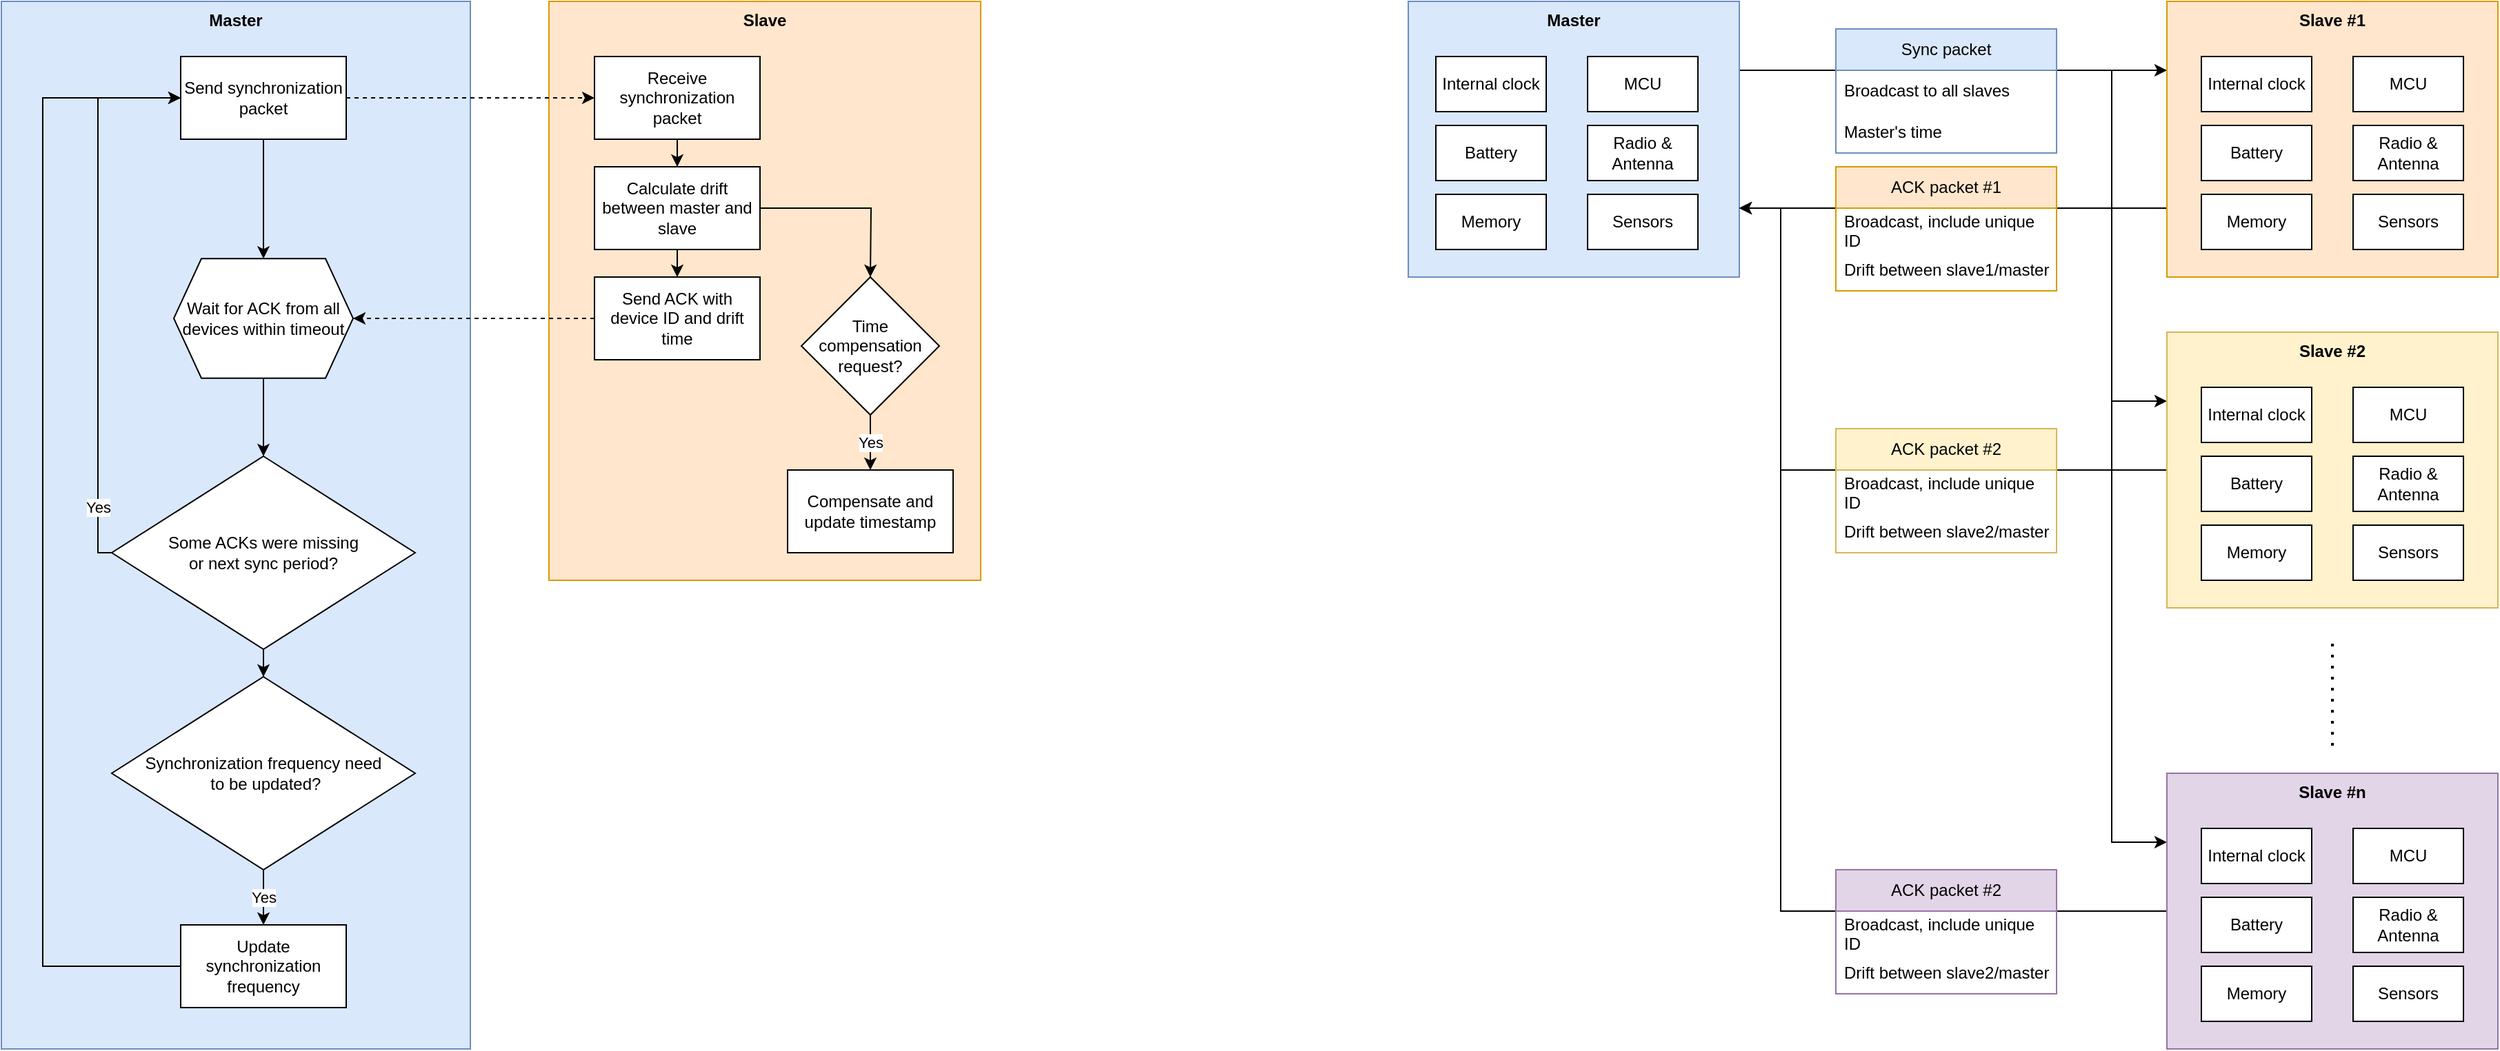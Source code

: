 <mxfile version="24.0.7" type="github">
  <diagram name="Page-1" id="cWuuQYQZYm9ZWQwMvc-e">
    <mxGraphModel dx="2261" dy="866" grid="1" gridSize="10" guides="1" tooltips="1" connect="1" arrows="1" fold="1" page="1" pageScale="1" pageWidth="827" pageHeight="1169" math="0" shadow="0">
      <root>
        <mxCell id="0" />
        <mxCell id="1" parent="0" />
        <mxCell id="JCuNfdr7_ttBMO_Hbykj-89" value="Slave" style="rounded=0;whiteSpace=wrap;html=1;verticalAlign=top;fillColor=#ffe6cc;strokeColor=#d79b00;fontStyle=1" vertex="1" parent="1">
          <mxGeometry x="-413" y="80" width="313" height="420" as="geometry" />
        </mxCell>
        <mxCell id="JCuNfdr7_ttBMO_Hbykj-32" value="Master" style="rounded=0;whiteSpace=wrap;html=1;fillColor=#dae8fc;verticalAlign=top;fontStyle=1;strokeColor=#6c8ebf;" vertex="1" parent="1">
          <mxGeometry x="-810" y="80" width="340" height="760" as="geometry" />
        </mxCell>
        <mxCell id="JCuNfdr7_ttBMO_Hbykj-35" style="edgeStyle=orthogonalEdgeStyle;rounded=0;orthogonalLoop=1;jettySize=auto;html=1;exitX=1;exitY=0.25;exitDx=0;exitDy=0;entryX=0;entryY=0.25;entryDx=0;entryDy=0;" edge="1" parent="1" source="JCuNfdr7_ttBMO_Hbykj-1" target="JCuNfdr7_ttBMO_Hbykj-2">
          <mxGeometry relative="1" as="geometry" />
        </mxCell>
        <mxCell id="JCuNfdr7_ttBMO_Hbykj-65" style="edgeStyle=orthogonalEdgeStyle;rounded=0;orthogonalLoop=1;jettySize=auto;html=1;exitX=1;exitY=0.25;exitDx=0;exitDy=0;entryX=0;entryY=0.25;entryDx=0;entryDy=0;" edge="1" parent="1" source="JCuNfdr7_ttBMO_Hbykj-1" target="JCuNfdr7_ttBMO_Hbykj-49">
          <mxGeometry relative="1" as="geometry">
            <Array as="points">
              <mxPoint x="720" y="130" />
              <mxPoint x="720" y="370" />
            </Array>
          </mxGeometry>
        </mxCell>
        <mxCell id="JCuNfdr7_ttBMO_Hbykj-74" style="edgeStyle=orthogonalEdgeStyle;rounded=0;orthogonalLoop=1;jettySize=auto;html=1;exitX=1;exitY=0.25;exitDx=0;exitDy=0;entryX=0;entryY=0.25;entryDx=0;entryDy=0;" edge="1" parent="1" source="JCuNfdr7_ttBMO_Hbykj-1" target="JCuNfdr7_ttBMO_Hbykj-67">
          <mxGeometry relative="1" as="geometry">
            <mxPoint x="690" y="680" as="targetPoint" />
            <Array as="points">
              <mxPoint x="720" y="130" />
              <mxPoint x="720" y="690" />
            </Array>
          </mxGeometry>
        </mxCell>
        <mxCell id="JCuNfdr7_ttBMO_Hbykj-1" value="Master" style="rounded=0;whiteSpace=wrap;html=1;verticalAlign=top;fillColor=#dae8fc;strokeColor=#6c8ebf;fontStyle=1" vertex="1" parent="1">
          <mxGeometry x="210" y="80" width="240" height="200" as="geometry" />
        </mxCell>
        <mxCell id="JCuNfdr7_ttBMO_Hbykj-34" style="edgeStyle=orthogonalEdgeStyle;rounded=0;orthogonalLoop=1;jettySize=auto;html=1;exitX=0;exitY=0.75;exitDx=0;exitDy=0;entryX=1;entryY=0.75;entryDx=0;entryDy=0;" edge="1" parent="1" source="JCuNfdr7_ttBMO_Hbykj-2" target="JCuNfdr7_ttBMO_Hbykj-1">
          <mxGeometry relative="1" as="geometry" />
        </mxCell>
        <mxCell id="JCuNfdr7_ttBMO_Hbykj-2" value="Slave #1" style="rounded=0;whiteSpace=wrap;html=1;verticalAlign=top;fillColor=#ffe6cc;strokeColor=#d79b00;fontStyle=1" vertex="1" parent="1">
          <mxGeometry x="760" y="80" width="240" height="200" as="geometry" />
        </mxCell>
        <mxCell id="JCuNfdr7_ttBMO_Hbykj-7" value="Sync packet" style="swimlane;fontStyle=0;childLayout=stackLayout;horizontal=1;startSize=30;horizontalStack=0;resizeParent=1;resizeParentMax=0;resizeLast=0;collapsible=1;marginBottom=0;whiteSpace=wrap;html=1;fillColor=#dae8fc;strokeColor=#6c8ebf;" vertex="1" parent="1">
          <mxGeometry x="520" y="100" width="160" height="90" as="geometry" />
        </mxCell>
        <mxCell id="JCuNfdr7_ttBMO_Hbykj-8" value="Broadcast to all slaves" style="text;strokeColor=none;fillColor=none;align=left;verticalAlign=middle;spacingLeft=4;spacingRight=4;overflow=hidden;points=[[0,0.5],[1,0.5]];portConstraint=eastwest;rotatable=0;whiteSpace=wrap;html=1;" vertex="1" parent="JCuNfdr7_ttBMO_Hbykj-7">
          <mxGeometry y="30" width="160" height="30" as="geometry" />
        </mxCell>
        <mxCell id="JCuNfdr7_ttBMO_Hbykj-9" value="Master&#39;s time" style="text;strokeColor=none;fillColor=none;align=left;verticalAlign=middle;spacingLeft=4;spacingRight=4;overflow=hidden;points=[[0,0.5],[1,0.5]];portConstraint=eastwest;rotatable=0;whiteSpace=wrap;html=1;" vertex="1" parent="JCuNfdr7_ttBMO_Hbykj-7">
          <mxGeometry y="60" width="160" height="30" as="geometry" />
        </mxCell>
        <mxCell id="JCuNfdr7_ttBMO_Hbykj-12" value="ACK packet #1" style="swimlane;fontStyle=0;childLayout=stackLayout;horizontal=1;startSize=30;horizontalStack=0;resizeParent=1;resizeParentMax=0;resizeLast=0;collapsible=1;marginBottom=0;whiteSpace=wrap;html=1;fillColor=#ffe6cc;strokeColor=#d79b00;" vertex="1" parent="1">
          <mxGeometry x="520" y="200" width="160" height="90" as="geometry" />
        </mxCell>
        <mxCell id="JCuNfdr7_ttBMO_Hbykj-13" value="Broadcast, include unique ID" style="text;strokeColor=none;fillColor=none;align=left;verticalAlign=middle;spacingLeft=4;spacingRight=4;overflow=hidden;points=[[0,0.5],[1,0.5]];portConstraint=eastwest;rotatable=0;whiteSpace=wrap;html=1;" vertex="1" parent="JCuNfdr7_ttBMO_Hbykj-12">
          <mxGeometry y="30" width="160" height="30" as="geometry" />
        </mxCell>
        <mxCell id="JCuNfdr7_ttBMO_Hbykj-14" value="Drift between slave1/master" style="text;strokeColor=none;fillColor=none;align=left;verticalAlign=middle;spacingLeft=4;spacingRight=4;overflow=hidden;points=[[0,0.5],[1,0.5]];portConstraint=eastwest;rotatable=0;whiteSpace=wrap;html=1;" vertex="1" parent="JCuNfdr7_ttBMO_Hbykj-12">
          <mxGeometry y="60" width="160" height="30" as="geometry" />
        </mxCell>
        <mxCell id="JCuNfdr7_ttBMO_Hbykj-16" style="edgeStyle=orthogonalEdgeStyle;rounded=0;orthogonalLoop=1;jettySize=auto;html=1;entryX=0;entryY=0.5;entryDx=0;entryDy=0;dashed=1;" edge="1" parent="1" source="JCuNfdr7_ttBMO_Hbykj-15" target="JCuNfdr7_ttBMO_Hbykj-17">
          <mxGeometry relative="1" as="geometry">
            <mxPoint x="-380" y="150" as="targetPoint" />
          </mxGeometry>
        </mxCell>
        <mxCell id="JCuNfdr7_ttBMO_Hbykj-21" value="" style="edgeStyle=orthogonalEdgeStyle;rounded=0;orthogonalLoop=1;jettySize=auto;html=1;" edge="1" parent="1" source="JCuNfdr7_ttBMO_Hbykj-15" target="JCuNfdr7_ttBMO_Hbykj-20">
          <mxGeometry relative="1" as="geometry" />
        </mxCell>
        <mxCell id="JCuNfdr7_ttBMO_Hbykj-15" value="Send synchronization packet" style="rounded=0;whiteSpace=wrap;html=1;" vertex="1" parent="1">
          <mxGeometry x="-680" y="120" width="120" height="60" as="geometry" />
        </mxCell>
        <mxCell id="JCuNfdr7_ttBMO_Hbykj-19" value="" style="edgeStyle=orthogonalEdgeStyle;rounded=0;orthogonalLoop=1;jettySize=auto;html=1;" edge="1" parent="1" source="JCuNfdr7_ttBMO_Hbykj-17" target="JCuNfdr7_ttBMO_Hbykj-18">
          <mxGeometry relative="1" as="geometry" />
        </mxCell>
        <mxCell id="JCuNfdr7_ttBMO_Hbykj-17" value="Receive synchronization packet" style="rounded=0;whiteSpace=wrap;html=1;" vertex="1" parent="1">
          <mxGeometry x="-380" y="120" width="120" height="60" as="geometry" />
        </mxCell>
        <mxCell id="JCuNfdr7_ttBMO_Hbykj-23" value="" style="edgeStyle=orthogonalEdgeStyle;rounded=0;orthogonalLoop=1;jettySize=auto;html=1;" edge="1" parent="1" source="JCuNfdr7_ttBMO_Hbykj-18" target="JCuNfdr7_ttBMO_Hbykj-22">
          <mxGeometry relative="1" as="geometry" />
        </mxCell>
        <mxCell id="JCuNfdr7_ttBMO_Hbykj-80" value="" style="edgeStyle=orthogonalEdgeStyle;rounded=0;orthogonalLoop=1;jettySize=auto;html=1;" edge="1" parent="1" source="JCuNfdr7_ttBMO_Hbykj-18">
          <mxGeometry relative="1" as="geometry">
            <mxPoint x="-180" y="280.0" as="targetPoint" />
          </mxGeometry>
        </mxCell>
        <mxCell id="JCuNfdr7_ttBMO_Hbykj-18" value="Calculate drift between master and slave" style="whiteSpace=wrap;html=1;rounded=0;" vertex="1" parent="1">
          <mxGeometry x="-380" y="200" width="120" height="60" as="geometry" />
        </mxCell>
        <mxCell id="JCuNfdr7_ttBMO_Hbykj-26" value="" style="edgeStyle=orthogonalEdgeStyle;rounded=0;orthogonalLoop=1;jettySize=auto;html=1;" edge="1" parent="1" source="JCuNfdr7_ttBMO_Hbykj-20" target="JCuNfdr7_ttBMO_Hbykj-25">
          <mxGeometry relative="1" as="geometry" />
        </mxCell>
        <mxCell id="JCuNfdr7_ttBMO_Hbykj-20" value="Wait for ACK from all devices within timeout" style="shape=hexagon;perimeter=hexagonPerimeter2;whiteSpace=wrap;html=1;fixedSize=1;rounded=0;" vertex="1" parent="1">
          <mxGeometry x="-685" y="266.66" width="130" height="86.67" as="geometry" />
        </mxCell>
        <mxCell id="JCuNfdr7_ttBMO_Hbykj-24" style="edgeStyle=orthogonalEdgeStyle;rounded=0;orthogonalLoop=1;jettySize=auto;html=1;exitX=0;exitY=0.5;exitDx=0;exitDy=0;entryX=1;entryY=0.5;entryDx=0;entryDy=0;dashed=1;" edge="1" parent="1" source="JCuNfdr7_ttBMO_Hbykj-22" target="JCuNfdr7_ttBMO_Hbykj-20">
          <mxGeometry relative="1" as="geometry" />
        </mxCell>
        <mxCell id="JCuNfdr7_ttBMO_Hbykj-22" value="Send ACK with device ID and drift time" style="whiteSpace=wrap;html=1;rounded=0;" vertex="1" parent="1">
          <mxGeometry x="-380" y="280" width="120" height="60" as="geometry" />
        </mxCell>
        <mxCell id="JCuNfdr7_ttBMO_Hbykj-28" style="edgeStyle=orthogonalEdgeStyle;rounded=0;orthogonalLoop=1;jettySize=auto;html=1;exitX=0;exitY=0.5;exitDx=0;exitDy=0;entryX=0;entryY=0.5;entryDx=0;entryDy=0;" edge="1" parent="1" source="JCuNfdr7_ttBMO_Hbykj-25" target="JCuNfdr7_ttBMO_Hbykj-15">
          <mxGeometry relative="1" as="geometry">
            <Array as="points">
              <mxPoint x="-730" y="480" />
              <mxPoint x="-740" y="480" />
              <mxPoint x="-740" y="150" />
            </Array>
          </mxGeometry>
        </mxCell>
        <mxCell id="JCuNfdr7_ttBMO_Hbykj-29" value="Yes" style="edgeLabel;html=1;align=center;verticalAlign=middle;resizable=0;points=[];" vertex="1" connectable="0" parent="JCuNfdr7_ttBMO_Hbykj-28">
          <mxGeometry x="0.16" relative="1" as="geometry">
            <mxPoint y="189" as="offset" />
          </mxGeometry>
        </mxCell>
        <mxCell id="JCuNfdr7_ttBMO_Hbykj-85" value="" style="edgeStyle=orthogonalEdgeStyle;rounded=0;orthogonalLoop=1;jettySize=auto;html=1;" edge="1" parent="1" source="JCuNfdr7_ttBMO_Hbykj-25" target="JCuNfdr7_ttBMO_Hbykj-84">
          <mxGeometry relative="1" as="geometry" />
        </mxCell>
        <mxCell id="JCuNfdr7_ttBMO_Hbykj-25" value="Some ACKs were missing&lt;div&gt;or next sync period?&lt;/div&gt;" style="rhombus;whiteSpace=wrap;html=1;rounded=0;" vertex="1" parent="1">
          <mxGeometry x="-730" y="410" width="220" height="140" as="geometry" />
        </mxCell>
        <mxCell id="JCuNfdr7_ttBMO_Hbykj-36" value="MCU" style="rounded=0;whiteSpace=wrap;html=1;" vertex="1" parent="1">
          <mxGeometry x="340" y="120" width="80" height="40" as="geometry" />
        </mxCell>
        <mxCell id="JCuNfdr7_ttBMO_Hbykj-37" value="Radio &amp;amp; Antenna" style="rounded=0;whiteSpace=wrap;html=1;" vertex="1" parent="1">
          <mxGeometry x="340" y="170" width="80" height="40" as="geometry" />
        </mxCell>
        <mxCell id="JCuNfdr7_ttBMO_Hbykj-38" value="Sensors" style="rounded=0;whiteSpace=wrap;html=1;" vertex="1" parent="1">
          <mxGeometry x="340" y="220" width="80" height="40" as="geometry" />
        </mxCell>
        <mxCell id="JCuNfdr7_ttBMO_Hbykj-39" value="Internal clock" style="rounded=0;whiteSpace=wrap;html=1;" vertex="1" parent="1">
          <mxGeometry x="230" y="120" width="80" height="40" as="geometry" />
        </mxCell>
        <mxCell id="JCuNfdr7_ttBMO_Hbykj-41" value="Battery" style="rounded=0;whiteSpace=wrap;html=1;" vertex="1" parent="1">
          <mxGeometry x="230" y="170" width="80" height="40" as="geometry" />
        </mxCell>
        <mxCell id="JCuNfdr7_ttBMO_Hbykj-42" value="Memory" style="rounded=0;whiteSpace=wrap;html=1;" vertex="1" parent="1">
          <mxGeometry x="230" y="220" width="80" height="40" as="geometry" />
        </mxCell>
        <mxCell id="JCuNfdr7_ttBMO_Hbykj-43" value="MCU" style="rounded=0;whiteSpace=wrap;html=1;" vertex="1" parent="1">
          <mxGeometry x="895" y="120" width="80" height="40" as="geometry" />
        </mxCell>
        <mxCell id="JCuNfdr7_ttBMO_Hbykj-44" value="Radio &amp;amp; Antenna" style="rounded=0;whiteSpace=wrap;html=1;" vertex="1" parent="1">
          <mxGeometry x="895" y="170" width="80" height="40" as="geometry" />
        </mxCell>
        <mxCell id="JCuNfdr7_ttBMO_Hbykj-45" value="Sensors" style="rounded=0;whiteSpace=wrap;html=1;" vertex="1" parent="1">
          <mxGeometry x="895" y="220" width="80" height="40" as="geometry" />
        </mxCell>
        <mxCell id="JCuNfdr7_ttBMO_Hbykj-46" value="Internal clock" style="rounded=0;whiteSpace=wrap;html=1;" vertex="1" parent="1">
          <mxGeometry x="785" y="120" width="80" height="40" as="geometry" />
        </mxCell>
        <mxCell id="JCuNfdr7_ttBMO_Hbykj-47" value="Battery" style="rounded=0;whiteSpace=wrap;html=1;" vertex="1" parent="1">
          <mxGeometry x="785" y="170" width="80" height="40" as="geometry" />
        </mxCell>
        <mxCell id="JCuNfdr7_ttBMO_Hbykj-48" value="Memory" style="rounded=0;whiteSpace=wrap;html=1;" vertex="1" parent="1">
          <mxGeometry x="785" y="220" width="80" height="40" as="geometry" />
        </mxCell>
        <mxCell id="JCuNfdr7_ttBMO_Hbykj-64" style="edgeStyle=orthogonalEdgeStyle;rounded=0;orthogonalLoop=1;jettySize=auto;html=1;exitX=0;exitY=0.5;exitDx=0;exitDy=0;entryX=1;entryY=0.75;entryDx=0;entryDy=0;" edge="1" parent="1" source="JCuNfdr7_ttBMO_Hbykj-49" target="JCuNfdr7_ttBMO_Hbykj-1">
          <mxGeometry relative="1" as="geometry">
            <Array as="points">
              <mxPoint x="480" y="420" />
              <mxPoint x="480" y="230" />
            </Array>
          </mxGeometry>
        </mxCell>
        <mxCell id="JCuNfdr7_ttBMO_Hbykj-49" value="Slave #2" style="rounded=0;whiteSpace=wrap;html=1;verticalAlign=top;fillColor=#fff2cc;strokeColor=#d6b656;fontStyle=1" vertex="1" parent="1">
          <mxGeometry x="760" y="320" width="240" height="200" as="geometry" />
        </mxCell>
        <mxCell id="JCuNfdr7_ttBMO_Hbykj-53" value="ACK packet #2" style="swimlane;fontStyle=0;childLayout=stackLayout;horizontal=1;startSize=30;horizontalStack=0;resizeParent=1;resizeParentMax=0;resizeLast=0;collapsible=1;marginBottom=0;whiteSpace=wrap;html=1;fillColor=#fff2cc;strokeColor=#d6b656;" vertex="1" parent="1">
          <mxGeometry x="520" y="390" width="160" height="90" as="geometry" />
        </mxCell>
        <mxCell id="JCuNfdr7_ttBMO_Hbykj-54" value="Broadcast, include unique ID" style="text;strokeColor=none;fillColor=none;align=left;verticalAlign=middle;spacingLeft=4;spacingRight=4;overflow=hidden;points=[[0,0.5],[1,0.5]];portConstraint=eastwest;rotatable=0;whiteSpace=wrap;html=1;" vertex="1" parent="JCuNfdr7_ttBMO_Hbykj-53">
          <mxGeometry y="30" width="160" height="30" as="geometry" />
        </mxCell>
        <mxCell id="JCuNfdr7_ttBMO_Hbykj-55" value="Drift between slave2/master" style="text;strokeColor=none;fillColor=none;align=left;verticalAlign=middle;spacingLeft=4;spacingRight=4;overflow=hidden;points=[[0,0.5],[1,0.5]];portConstraint=eastwest;rotatable=0;whiteSpace=wrap;html=1;" vertex="1" parent="JCuNfdr7_ttBMO_Hbykj-53">
          <mxGeometry y="60" width="160" height="30" as="geometry" />
        </mxCell>
        <mxCell id="JCuNfdr7_ttBMO_Hbykj-56" value="MCU" style="rounded=0;whiteSpace=wrap;html=1;" vertex="1" parent="1">
          <mxGeometry x="895" y="360" width="80" height="40" as="geometry" />
        </mxCell>
        <mxCell id="JCuNfdr7_ttBMO_Hbykj-57" value="Radio &amp;amp; Antenna" style="rounded=0;whiteSpace=wrap;html=1;" vertex="1" parent="1">
          <mxGeometry x="895" y="410" width="80" height="40" as="geometry" />
        </mxCell>
        <mxCell id="JCuNfdr7_ttBMO_Hbykj-58" value="Sensors" style="rounded=0;whiteSpace=wrap;html=1;" vertex="1" parent="1">
          <mxGeometry x="895" y="460" width="80" height="40" as="geometry" />
        </mxCell>
        <mxCell id="JCuNfdr7_ttBMO_Hbykj-59" value="Internal clock" style="rounded=0;whiteSpace=wrap;html=1;" vertex="1" parent="1">
          <mxGeometry x="785" y="360" width="80" height="40" as="geometry" />
        </mxCell>
        <mxCell id="JCuNfdr7_ttBMO_Hbykj-60" value="Battery" style="rounded=0;whiteSpace=wrap;html=1;" vertex="1" parent="1">
          <mxGeometry x="785" y="410" width="80" height="40" as="geometry" />
        </mxCell>
        <mxCell id="JCuNfdr7_ttBMO_Hbykj-61" value="Memory" style="rounded=0;whiteSpace=wrap;html=1;" vertex="1" parent="1">
          <mxGeometry x="785" y="460" width="80" height="40" as="geometry" />
        </mxCell>
        <mxCell id="JCuNfdr7_ttBMO_Hbykj-66" value="" style="endArrow=none;dashed=1;html=1;dashPattern=1 3;strokeWidth=2;rounded=0;" edge="1" parent="1">
          <mxGeometry width="50" height="50" relative="1" as="geometry">
            <mxPoint x="880" y="620" as="sourcePoint" />
            <mxPoint x="880" y="540" as="targetPoint" />
          </mxGeometry>
        </mxCell>
        <mxCell id="JCuNfdr7_ttBMO_Hbykj-90" style="edgeStyle=orthogonalEdgeStyle;rounded=0;orthogonalLoop=1;jettySize=auto;html=1;exitX=0;exitY=0.5;exitDx=0;exitDy=0;entryX=1;entryY=0.75;entryDx=0;entryDy=0;" edge="1" parent="1" source="JCuNfdr7_ttBMO_Hbykj-67" target="JCuNfdr7_ttBMO_Hbykj-1">
          <mxGeometry relative="1" as="geometry">
            <Array as="points">
              <mxPoint x="480" y="740" />
              <mxPoint x="480" y="230" />
            </Array>
          </mxGeometry>
        </mxCell>
        <mxCell id="JCuNfdr7_ttBMO_Hbykj-67" value="Slave #n" style="rounded=0;whiteSpace=wrap;html=1;verticalAlign=top;fillColor=#e1d5e7;strokeColor=#9673a6;fontStyle=1" vertex="1" parent="1">
          <mxGeometry x="760" y="640" width="240" height="200" as="geometry" />
        </mxCell>
        <mxCell id="JCuNfdr7_ttBMO_Hbykj-68" value="MCU" style="rounded=0;whiteSpace=wrap;html=1;" vertex="1" parent="1">
          <mxGeometry x="895" y="680" width="80" height="40" as="geometry" />
        </mxCell>
        <mxCell id="JCuNfdr7_ttBMO_Hbykj-69" value="Radio &amp;amp; Antenna" style="rounded=0;whiteSpace=wrap;html=1;" vertex="1" parent="1">
          <mxGeometry x="895" y="730" width="80" height="40" as="geometry" />
        </mxCell>
        <mxCell id="JCuNfdr7_ttBMO_Hbykj-70" value="Sensors" style="rounded=0;whiteSpace=wrap;html=1;" vertex="1" parent="1">
          <mxGeometry x="895" y="780" width="80" height="40" as="geometry" />
        </mxCell>
        <mxCell id="JCuNfdr7_ttBMO_Hbykj-71" value="Internal clock" style="rounded=0;whiteSpace=wrap;html=1;" vertex="1" parent="1">
          <mxGeometry x="785" y="680" width="80" height="40" as="geometry" />
        </mxCell>
        <mxCell id="JCuNfdr7_ttBMO_Hbykj-72" value="Battery" style="rounded=0;whiteSpace=wrap;html=1;" vertex="1" parent="1">
          <mxGeometry x="785" y="730" width="80" height="40" as="geometry" />
        </mxCell>
        <mxCell id="JCuNfdr7_ttBMO_Hbykj-73" value="Memory" style="rounded=0;whiteSpace=wrap;html=1;" vertex="1" parent="1">
          <mxGeometry x="785" y="780" width="80" height="40" as="geometry" />
        </mxCell>
        <mxCell id="JCuNfdr7_ttBMO_Hbykj-75" value="ACK packet #2" style="swimlane;fontStyle=0;childLayout=stackLayout;horizontal=1;startSize=30;horizontalStack=0;resizeParent=1;resizeParentMax=0;resizeLast=0;collapsible=1;marginBottom=0;whiteSpace=wrap;html=1;fillColor=#e1d5e7;strokeColor=#9673a6;" vertex="1" parent="1">
          <mxGeometry x="520" y="710" width="160" height="90" as="geometry" />
        </mxCell>
        <mxCell id="JCuNfdr7_ttBMO_Hbykj-76" value="Broadcast, include unique ID" style="text;strokeColor=none;fillColor=none;align=left;verticalAlign=middle;spacingLeft=4;spacingRight=4;overflow=hidden;points=[[0,0.5],[1,0.5]];portConstraint=eastwest;rotatable=0;whiteSpace=wrap;html=1;" vertex="1" parent="JCuNfdr7_ttBMO_Hbykj-75">
          <mxGeometry y="30" width="160" height="30" as="geometry" />
        </mxCell>
        <mxCell id="JCuNfdr7_ttBMO_Hbykj-77" value="Drift between slave2/master" style="text;strokeColor=none;fillColor=none;align=left;verticalAlign=middle;spacingLeft=4;spacingRight=4;overflow=hidden;points=[[0,0.5],[1,0.5]];portConstraint=eastwest;rotatable=0;whiteSpace=wrap;html=1;" vertex="1" parent="JCuNfdr7_ttBMO_Hbykj-75">
          <mxGeometry y="60" width="160" height="30" as="geometry" />
        </mxCell>
        <mxCell id="JCuNfdr7_ttBMO_Hbykj-83" value="Yes" style="edgeStyle=orthogonalEdgeStyle;rounded=0;orthogonalLoop=1;jettySize=auto;html=1;" edge="1" parent="1" source="JCuNfdr7_ttBMO_Hbykj-81" target="JCuNfdr7_ttBMO_Hbykj-82">
          <mxGeometry relative="1" as="geometry" />
        </mxCell>
        <mxCell id="JCuNfdr7_ttBMO_Hbykj-81" value="Time compensation request?" style="rhombus;whiteSpace=wrap;html=1;" vertex="1" parent="1">
          <mxGeometry x="-230" y="280" width="100" height="100" as="geometry" />
        </mxCell>
        <mxCell id="JCuNfdr7_ttBMO_Hbykj-82" value="Compensate and update timestamp" style="whiteSpace=wrap;html=1;" vertex="1" parent="1">
          <mxGeometry x="-240" y="420" width="120" height="60" as="geometry" />
        </mxCell>
        <mxCell id="JCuNfdr7_ttBMO_Hbykj-87" value="Yes" style="edgeStyle=orthogonalEdgeStyle;rounded=0;orthogonalLoop=1;jettySize=auto;html=1;" edge="1" parent="1" source="JCuNfdr7_ttBMO_Hbykj-84" target="JCuNfdr7_ttBMO_Hbykj-86">
          <mxGeometry relative="1" as="geometry" />
        </mxCell>
        <mxCell id="JCuNfdr7_ttBMO_Hbykj-84" value="Synchronization frequency need&lt;div&gt;&amp;nbsp;to be updated?&lt;/div&gt;" style="rhombus;whiteSpace=wrap;html=1;rounded=0;" vertex="1" parent="1">
          <mxGeometry x="-730" y="570" width="220" height="140" as="geometry" />
        </mxCell>
        <mxCell id="JCuNfdr7_ttBMO_Hbykj-88" style="edgeStyle=orthogonalEdgeStyle;rounded=0;orthogonalLoop=1;jettySize=auto;html=1;exitX=0;exitY=0.5;exitDx=0;exitDy=0;entryX=0;entryY=0.5;entryDx=0;entryDy=0;" edge="1" parent="1" source="JCuNfdr7_ttBMO_Hbykj-86" target="JCuNfdr7_ttBMO_Hbykj-15">
          <mxGeometry relative="1" as="geometry">
            <Array as="points">
              <mxPoint x="-780" y="780" />
              <mxPoint x="-780" y="150" />
            </Array>
          </mxGeometry>
        </mxCell>
        <mxCell id="JCuNfdr7_ttBMO_Hbykj-86" value="Update synchronization frequency" style="whiteSpace=wrap;html=1;rounded=0;" vertex="1" parent="1">
          <mxGeometry x="-680" y="750" width="120" height="60" as="geometry" />
        </mxCell>
      </root>
    </mxGraphModel>
  </diagram>
</mxfile>

